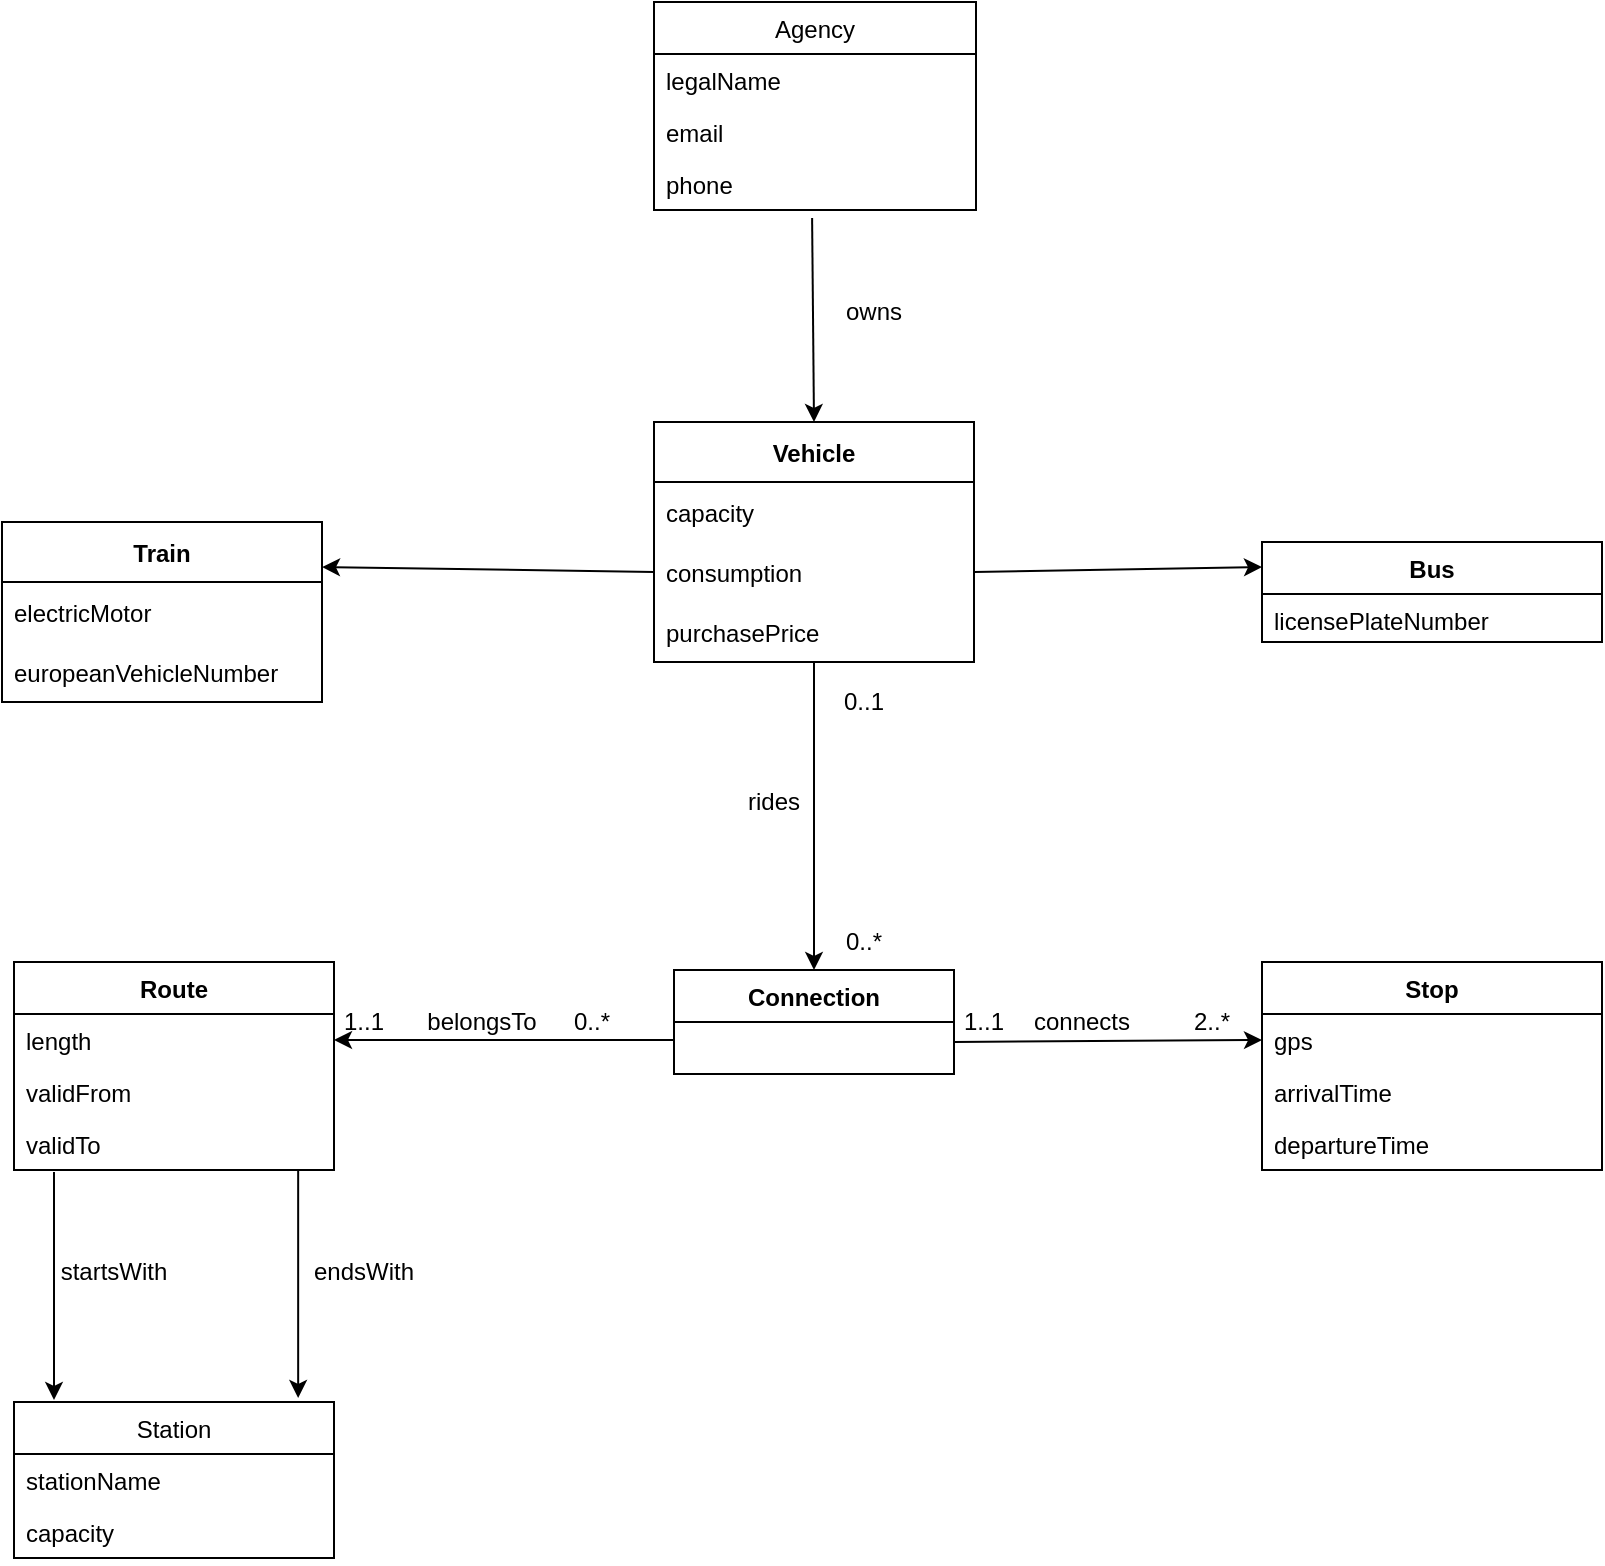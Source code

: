 <mxfile version="17.4.1" type="device"><diagram id="C5RBs43oDa-KdzZeNtuy" name="Page-1"><mxGraphModel dx="1422" dy="762" grid="1" gridSize="10" guides="1" tooltips="1" connect="1" arrows="1" fold="1" page="1" pageScale="1" pageWidth="827" pageHeight="1169" math="0" shadow="0"><root><mxCell id="WIyWlLk6GJQsqaUBKTNV-0"/><mxCell id="WIyWlLk6GJQsqaUBKTNV-1" parent="WIyWlLk6GJQsqaUBKTNV-0"/><mxCell id="jysQHG6dyOURXhGWpBX7-0" value="Vehicle" style="swimlane;fontStyle=1;childLayout=stackLayout;horizontal=1;startSize=30;horizontalStack=0;resizeParent=1;resizeParentMax=0;resizeLast=0;collapsible=1;marginBottom=0;" parent="WIyWlLk6GJQsqaUBKTNV-1" vertex="1"><mxGeometry x="340" y="230" width="160" height="120" as="geometry"/></mxCell><mxCell id="jysQHG6dyOURXhGWpBX7-1" value="capacity" style="text;strokeColor=none;fillColor=none;align=left;verticalAlign=middle;spacingLeft=4;spacingRight=4;overflow=hidden;points=[[0,0.5],[1,0.5]];portConstraint=eastwest;rotatable=0;" parent="jysQHG6dyOURXhGWpBX7-0" vertex="1"><mxGeometry y="30" width="160" height="30" as="geometry"/></mxCell><mxCell id="jysQHG6dyOURXhGWpBX7-2" value="consumption" style="text;strokeColor=none;fillColor=none;align=left;verticalAlign=middle;spacingLeft=4;spacingRight=4;overflow=hidden;points=[[0,0.5],[1,0.5]];portConstraint=eastwest;rotatable=0;" parent="jysQHG6dyOURXhGWpBX7-0" vertex="1"><mxGeometry y="60" width="160" height="30" as="geometry"/></mxCell><mxCell id="jysQHG6dyOURXhGWpBX7-3" value="purchasePrice" style="text;strokeColor=none;fillColor=none;align=left;verticalAlign=middle;spacingLeft=4;spacingRight=4;overflow=hidden;points=[[0,0.5],[1,0.5]];portConstraint=eastwest;rotatable=0;" parent="jysQHG6dyOURXhGWpBX7-0" vertex="1"><mxGeometry y="90" width="160" height="30" as="geometry"/></mxCell><mxCell id="jysQHG6dyOURXhGWpBX7-7" value="Train" style="swimlane;fontStyle=1;childLayout=stackLayout;horizontal=1;startSize=30;horizontalStack=0;resizeParent=1;resizeParentMax=0;resizeLast=0;collapsible=1;marginBottom=0;" parent="WIyWlLk6GJQsqaUBKTNV-1" vertex="1"><mxGeometry x="14" y="280" width="160" height="90" as="geometry"/></mxCell><mxCell id="jysQHG6dyOURXhGWpBX7-8" value="electricMotor" style="text;strokeColor=none;fillColor=none;align=left;verticalAlign=middle;spacingLeft=4;spacingRight=4;overflow=hidden;points=[[0,0.5],[1,0.5]];portConstraint=eastwest;rotatable=0;" parent="jysQHG6dyOURXhGWpBX7-7" vertex="1"><mxGeometry y="30" width="160" height="30" as="geometry"/></mxCell><mxCell id="jysQHG6dyOURXhGWpBX7-9" value="europeanVehicleNumber" style="text;strokeColor=none;fillColor=none;align=left;verticalAlign=middle;spacingLeft=4;spacingRight=4;overflow=hidden;points=[[0,0.5],[1,0.5]];portConstraint=eastwest;rotatable=0;" parent="jysQHG6dyOURXhGWpBX7-7" vertex="1"><mxGeometry y="60" width="160" height="30" as="geometry"/></mxCell><mxCell id="jysQHG6dyOURXhGWpBX7-33" value="Bus" style="swimlane;fontStyle=1;childLayout=stackLayout;horizontal=1;startSize=26;fillColor=none;horizontalStack=0;resizeParent=1;resizeParentMax=0;resizeLast=0;collapsible=1;marginBottom=0;" parent="WIyWlLk6GJQsqaUBKTNV-1" vertex="1"><mxGeometry x="644" y="290" width="170" height="50" as="geometry"/></mxCell><mxCell id="jysQHG6dyOURXhGWpBX7-36" value="licensePlateNumber" style="text;strokeColor=none;fillColor=none;align=left;verticalAlign=top;spacingLeft=4;spacingRight=4;overflow=hidden;rotatable=0;points=[[0,0.5],[1,0.5]];portConstraint=eastwest;" parent="jysQHG6dyOURXhGWpBX7-33" vertex="1"><mxGeometry y="26" width="170" height="24" as="geometry"/></mxCell><mxCell id="jysQHG6dyOURXhGWpBX7-209" value="Connection" style="swimlane;fontStyle=1;childLayout=stackLayout;horizontal=1;startSize=26;fillColor=none;horizontalStack=0;resizeParent=1;resizeParentMax=0;resizeLast=0;collapsible=1;marginBottom=0;" parent="WIyWlLk6GJQsqaUBKTNV-1" vertex="1"><mxGeometry x="350" y="504" width="140" height="52" as="geometry"/></mxCell><mxCell id="jysQHG6dyOURXhGWpBX7-222" value="Route" style="swimlane;fontStyle=1;childLayout=stackLayout;horizontal=1;startSize=26;fillColor=none;horizontalStack=0;resizeParent=1;resizeParentMax=0;resizeLast=0;collapsible=1;marginBottom=0;" parent="WIyWlLk6GJQsqaUBKTNV-1" vertex="1"><mxGeometry x="20" y="500" width="160" height="104" as="geometry"/></mxCell><mxCell id="jysQHG6dyOURXhGWpBX7-224" value="length" style="text;strokeColor=none;fillColor=none;align=left;verticalAlign=top;spacingLeft=4;spacingRight=4;overflow=hidden;rotatable=0;points=[[0,0.5],[1,0.5]];portConstraint=eastwest;" parent="jysQHG6dyOURXhGWpBX7-222" vertex="1"><mxGeometry y="26" width="160" height="26" as="geometry"/></mxCell><mxCell id="jysQHG6dyOURXhGWpBX7-225" value="validFrom" style="text;strokeColor=none;fillColor=none;align=left;verticalAlign=top;spacingLeft=4;spacingRight=4;overflow=hidden;rotatable=0;points=[[0,0.5],[1,0.5]];portConstraint=eastwest;" parent="jysQHG6dyOURXhGWpBX7-222" vertex="1"><mxGeometry y="52" width="160" height="26" as="geometry"/></mxCell><mxCell id="jysQHG6dyOURXhGWpBX7-234" value="validTo" style="text;strokeColor=none;fillColor=none;align=left;verticalAlign=top;spacingLeft=4;spacingRight=4;overflow=hidden;rotatable=0;points=[[0,0.5],[1,0.5]];portConstraint=eastwest;" parent="jysQHG6dyOURXhGWpBX7-222" vertex="1"><mxGeometry y="78" width="160" height="26" as="geometry"/></mxCell><mxCell id="jysQHG6dyOURXhGWpBX7-235" value="Stop" style="swimlane;fontStyle=1;childLayout=stackLayout;horizontal=1;startSize=26;fillColor=none;horizontalStack=0;resizeParent=1;resizeParentMax=0;resizeLast=0;collapsible=1;marginBottom=0;" parent="WIyWlLk6GJQsqaUBKTNV-1" vertex="1"><mxGeometry x="644" y="500" width="170" height="104" as="geometry"/></mxCell><mxCell id="jysQHG6dyOURXhGWpBX7-236" value="gps" style="text;strokeColor=none;fillColor=none;align=left;verticalAlign=top;spacingLeft=4;spacingRight=4;overflow=hidden;rotatable=0;points=[[0,0.5],[1,0.5]];portConstraint=eastwest;" parent="jysQHG6dyOURXhGWpBX7-235" vertex="1"><mxGeometry y="26" width="170" height="26" as="geometry"/></mxCell><mxCell id="DJBe0tUgE1wPVvkfuQSo-30" value="arrivalTime" style="text;strokeColor=none;fillColor=none;align=left;verticalAlign=top;spacingLeft=4;spacingRight=4;overflow=hidden;rotatable=0;points=[[0,0.5],[1,0.5]];portConstraint=eastwest;" parent="jysQHG6dyOURXhGWpBX7-235" vertex="1"><mxGeometry y="52" width="170" height="26" as="geometry"/></mxCell><mxCell id="jysQHG6dyOURXhGWpBX7-237" value="departureTime" style="text;strokeColor=none;fillColor=none;align=left;verticalAlign=top;spacingLeft=4;spacingRight=4;overflow=hidden;rotatable=0;points=[[0,0.5],[1,0.5]];portConstraint=eastwest;" parent="jysQHG6dyOURXhGWpBX7-235" vertex="1"><mxGeometry y="78" width="170" height="26" as="geometry"/></mxCell><mxCell id="DJBe0tUgE1wPVvkfuQSo-9" value="rides" style="text;html=1;strokeColor=none;fillColor=none;align=center;verticalAlign=middle;whiteSpace=wrap;rounded=0;" parent="WIyWlLk6GJQsqaUBKTNV-1" vertex="1"><mxGeometry x="370" y="400" width="60" height="40" as="geometry"/></mxCell><mxCell id="DJBe0tUgE1wPVvkfuQSo-10" value="0..1" style="text;html=1;strokeColor=none;fillColor=none;align=center;verticalAlign=middle;whiteSpace=wrap;rounded=0;" parent="WIyWlLk6GJQsqaUBKTNV-1" vertex="1"><mxGeometry x="430" y="360" width="30" height="20" as="geometry"/></mxCell><mxCell id="DJBe0tUgE1wPVvkfuQSo-11" value="0..*" style="text;html=1;strokeColor=none;fillColor=none;align=center;verticalAlign=middle;whiteSpace=wrap;rounded=0;" parent="WIyWlLk6GJQsqaUBKTNV-1" vertex="1"><mxGeometry x="430" y="480" width="30" height="20" as="geometry"/></mxCell><mxCell id="DJBe0tUgE1wPVvkfuQSo-12" value="1..1" style="text;html=1;strokeColor=none;fillColor=none;align=center;verticalAlign=middle;whiteSpace=wrap;rounded=0;" parent="WIyWlLk6GJQsqaUBKTNV-1" vertex="1"><mxGeometry x="180" y="520" width="30" height="20" as="geometry"/></mxCell><mxCell id="DJBe0tUgE1wPVvkfuQSo-13" value="belongsTo" style="text;html=1;strokeColor=none;fillColor=none;align=center;verticalAlign=middle;whiteSpace=wrap;rounded=0;" parent="WIyWlLk6GJQsqaUBKTNV-1" vertex="1"><mxGeometry x="214" y="520" width="80" height="20" as="geometry"/></mxCell><mxCell id="DJBe0tUgE1wPVvkfuQSo-14" value="0..*" style="text;html=1;strokeColor=none;fillColor=none;align=center;verticalAlign=middle;whiteSpace=wrap;rounded=0;" parent="WIyWlLk6GJQsqaUBKTNV-1" vertex="1"><mxGeometry x="294" y="520" width="30" height="20" as="geometry"/></mxCell><mxCell id="DJBe0tUgE1wPVvkfuQSo-17" value="1..1" style="text;html=1;strokeColor=none;fillColor=none;align=center;verticalAlign=middle;whiteSpace=wrap;rounded=0;" parent="WIyWlLk6GJQsqaUBKTNV-1" vertex="1"><mxGeometry x="490" y="520" width="30" height="20" as="geometry"/></mxCell><mxCell id="DJBe0tUgE1wPVvkfuQSo-18" value="2..*" style="text;html=1;strokeColor=none;fillColor=none;align=center;verticalAlign=middle;whiteSpace=wrap;rounded=0;" parent="WIyWlLk6GJQsqaUBKTNV-1" vertex="1"><mxGeometry x="604" y="520" width="30" height="20" as="geometry"/></mxCell><mxCell id="sDvjOSXYCldvRzvzOwGB-0" value="connects" style="text;html=1;strokeColor=none;fillColor=none;align=center;verticalAlign=middle;whiteSpace=wrap;rounded=0;" parent="WIyWlLk6GJQsqaUBKTNV-1" vertex="1"><mxGeometry x="514" y="520" width="80" height="20" as="geometry"/></mxCell><mxCell id="Ag07ONxeDK_3EA9AIlL7-0" value="" style="endArrow=classic;html=1;rounded=0;entryX=1;entryY=0.25;entryDx=0;entryDy=0;exitX=0;exitY=0.5;exitDx=0;exitDy=0;" parent="WIyWlLk6GJQsqaUBKTNV-1" source="jysQHG6dyOURXhGWpBX7-2" target="jysQHG6dyOURXhGWpBX7-7" edge="1"><mxGeometry width="50" height="50" relative="1" as="geometry"><mxPoint x="574" y="610" as="sourcePoint"/><mxPoint x="624" y="560" as="targetPoint"/></mxGeometry></mxCell><mxCell id="Ag07ONxeDK_3EA9AIlL7-1" value="" style="endArrow=classic;html=1;rounded=0;entryX=0.5;entryY=0;entryDx=0;entryDy=0;" parent="WIyWlLk6GJQsqaUBKTNV-1" target="jysQHG6dyOURXhGWpBX7-209" edge="1"><mxGeometry width="50" height="50" relative="1" as="geometry"><mxPoint x="420" y="350" as="sourcePoint"/><mxPoint x="624" y="560" as="targetPoint"/></mxGeometry></mxCell><mxCell id="Ag07ONxeDK_3EA9AIlL7-2" value="" style="endArrow=classic;html=1;rounded=0;entryX=0;entryY=0.5;entryDx=0;entryDy=0;" parent="WIyWlLk6GJQsqaUBKTNV-1" target="jysQHG6dyOURXhGWpBX7-236" edge="1"><mxGeometry width="50" height="50" relative="1" as="geometry"><mxPoint x="490" y="540" as="sourcePoint"/><mxPoint x="624" y="560" as="targetPoint"/></mxGeometry></mxCell><mxCell id="Ag07ONxeDK_3EA9AIlL7-3" value="" style="endArrow=classic;html=1;rounded=0;entryX=1;entryY=0.5;entryDx=0;entryDy=0;" parent="WIyWlLk6GJQsqaUBKTNV-1" target="jysQHG6dyOURXhGWpBX7-224" edge="1"><mxGeometry width="50" height="50" relative="1" as="geometry"><mxPoint x="350" y="539" as="sourcePoint"/><mxPoint x="624" y="560" as="targetPoint"/></mxGeometry></mxCell><mxCell id="Ag07ONxeDK_3EA9AIlL7-4" value="" style="endArrow=classic;html=1;rounded=0;exitX=1;exitY=0.5;exitDx=0;exitDy=0;entryX=0;entryY=0.25;entryDx=0;entryDy=0;" parent="WIyWlLk6GJQsqaUBKTNV-1" source="jysQHG6dyOURXhGWpBX7-2" target="jysQHG6dyOURXhGWpBX7-33" edge="1"><mxGeometry width="50" height="50" relative="1" as="geometry"><mxPoint x="574" y="610" as="sourcePoint"/><mxPoint x="624" y="560" as="targetPoint"/></mxGeometry></mxCell><mxCell id="wmQw3Z-oBLB2thZXTrin-0" value="Station" style="swimlane;fontStyle=0;childLayout=stackLayout;horizontal=1;startSize=26;fillColor=none;horizontalStack=0;resizeParent=1;resizeParentMax=0;resizeLast=0;collapsible=1;marginBottom=0;" vertex="1" parent="WIyWlLk6GJQsqaUBKTNV-1"><mxGeometry x="20" y="720" width="160" height="78" as="geometry"/></mxCell><mxCell id="wmQw3Z-oBLB2thZXTrin-1" value="stationName" style="text;strokeColor=none;fillColor=none;align=left;verticalAlign=top;spacingLeft=4;spacingRight=4;overflow=hidden;rotatable=0;points=[[0,0.5],[1,0.5]];portConstraint=eastwest;" vertex="1" parent="wmQw3Z-oBLB2thZXTrin-0"><mxGeometry y="26" width="160" height="26" as="geometry"/></mxCell><mxCell id="wmQw3Z-oBLB2thZXTrin-2" value="capacity" style="text;strokeColor=none;fillColor=none;align=left;verticalAlign=top;spacingLeft=4;spacingRight=4;overflow=hidden;rotatable=0;points=[[0,0.5],[1,0.5]];portConstraint=eastwest;" vertex="1" parent="wmQw3Z-oBLB2thZXTrin-0"><mxGeometry y="52" width="160" height="26" as="geometry"/></mxCell><mxCell id="wmQw3Z-oBLB2thZXTrin-4" value="Agency" style="swimlane;fontStyle=0;childLayout=stackLayout;horizontal=1;startSize=26;fillColor=none;horizontalStack=0;resizeParent=1;resizeParentMax=0;resizeLast=0;collapsible=1;marginBottom=0;" vertex="1" parent="WIyWlLk6GJQsqaUBKTNV-1"><mxGeometry x="340" y="20" width="161" height="104" as="geometry"/></mxCell><mxCell id="wmQw3Z-oBLB2thZXTrin-5" value="legalName" style="text;strokeColor=none;fillColor=none;align=left;verticalAlign=top;spacingLeft=4;spacingRight=4;overflow=hidden;rotatable=0;points=[[0,0.5],[1,0.5]];portConstraint=eastwest;" vertex="1" parent="wmQw3Z-oBLB2thZXTrin-4"><mxGeometry y="26" width="161" height="26" as="geometry"/></mxCell><mxCell id="wmQw3Z-oBLB2thZXTrin-16" value="email" style="text;strokeColor=none;fillColor=none;align=left;verticalAlign=top;spacingLeft=4;spacingRight=4;overflow=hidden;rotatable=0;points=[[0,0.5],[1,0.5]];portConstraint=eastwest;" vertex="1" parent="wmQw3Z-oBLB2thZXTrin-4"><mxGeometry y="52" width="161" height="26" as="geometry"/></mxCell><mxCell id="wmQw3Z-oBLB2thZXTrin-6" value="phone" style="text;strokeColor=none;fillColor=none;align=left;verticalAlign=top;spacingLeft=4;spacingRight=4;overflow=hidden;rotatable=0;points=[[0,0.5],[1,0.5]];portConstraint=eastwest;" vertex="1" parent="wmQw3Z-oBLB2thZXTrin-4"><mxGeometry y="78" width="161" height="26" as="geometry"/></mxCell><mxCell id="wmQw3Z-oBLB2thZXTrin-9" value="" style="endArrow=classic;html=1;rounded=0;entryX=0.5;entryY=0;entryDx=0;entryDy=0;exitX=0.491;exitY=1.154;exitDx=0;exitDy=0;exitPerimeter=0;" edge="1" parent="WIyWlLk6GJQsqaUBKTNV-1" source="wmQw3Z-oBLB2thZXTrin-6" target="jysQHG6dyOURXhGWpBX7-0"><mxGeometry width="50" height="50" relative="1" as="geometry"><mxPoint x="420" y="130" as="sourcePoint"/><mxPoint x="440" y="350" as="targetPoint"/></mxGeometry></mxCell><mxCell id="wmQw3Z-oBLB2thZXTrin-10" value="" style="endArrow=classic;html=1;rounded=0;exitX=0.125;exitY=1.038;exitDx=0;exitDy=0;exitPerimeter=0;entryX=0.125;entryY=-0.013;entryDx=0;entryDy=0;entryPerimeter=0;" edge="1" parent="WIyWlLk6GJQsqaUBKTNV-1" source="jysQHG6dyOURXhGWpBX7-234" target="wmQw3Z-oBLB2thZXTrin-0"><mxGeometry width="50" height="50" relative="1" as="geometry"><mxPoint x="390" y="600" as="sourcePoint"/><mxPoint x="440" y="550" as="targetPoint"/></mxGeometry></mxCell><mxCell id="wmQw3Z-oBLB2thZXTrin-12" value="" style="endArrow=classic;html=1;rounded=0;entryX=0.888;entryY=-0.026;entryDx=0;entryDy=0;entryPerimeter=0;exitX=0.888;exitY=1;exitDx=0;exitDy=0;exitPerimeter=0;" edge="1" parent="WIyWlLk6GJQsqaUBKTNV-1" source="jysQHG6dyOURXhGWpBX7-234" target="wmQw3Z-oBLB2thZXTrin-0"><mxGeometry width="50" height="50" relative="1" as="geometry"><mxPoint x="160" y="610" as="sourcePoint"/><mxPoint x="440" y="450" as="targetPoint"/></mxGeometry></mxCell><mxCell id="wmQw3Z-oBLB2thZXTrin-13" value="startsWith" style="text;html=1;strokeColor=none;fillColor=none;align=center;verticalAlign=middle;whiteSpace=wrap;rounded=0;" vertex="1" parent="WIyWlLk6GJQsqaUBKTNV-1"><mxGeometry x="40" y="640" width="60" height="30" as="geometry"/></mxCell><mxCell id="wmQw3Z-oBLB2thZXTrin-14" value="endsWith" style="text;html=1;strokeColor=none;fillColor=none;align=center;verticalAlign=middle;whiteSpace=wrap;rounded=0;" vertex="1" parent="WIyWlLk6GJQsqaUBKTNV-1"><mxGeometry x="165" y="640" width="60" height="30" as="geometry"/></mxCell><mxCell id="wmQw3Z-oBLB2thZXTrin-17" value="owns" style="text;html=1;strokeColor=none;fillColor=none;align=center;verticalAlign=middle;whiteSpace=wrap;rounded=0;" vertex="1" parent="WIyWlLk6GJQsqaUBKTNV-1"><mxGeometry x="420" y="160" width="60" height="30" as="geometry"/></mxCell></root></mxGraphModel></diagram></mxfile>